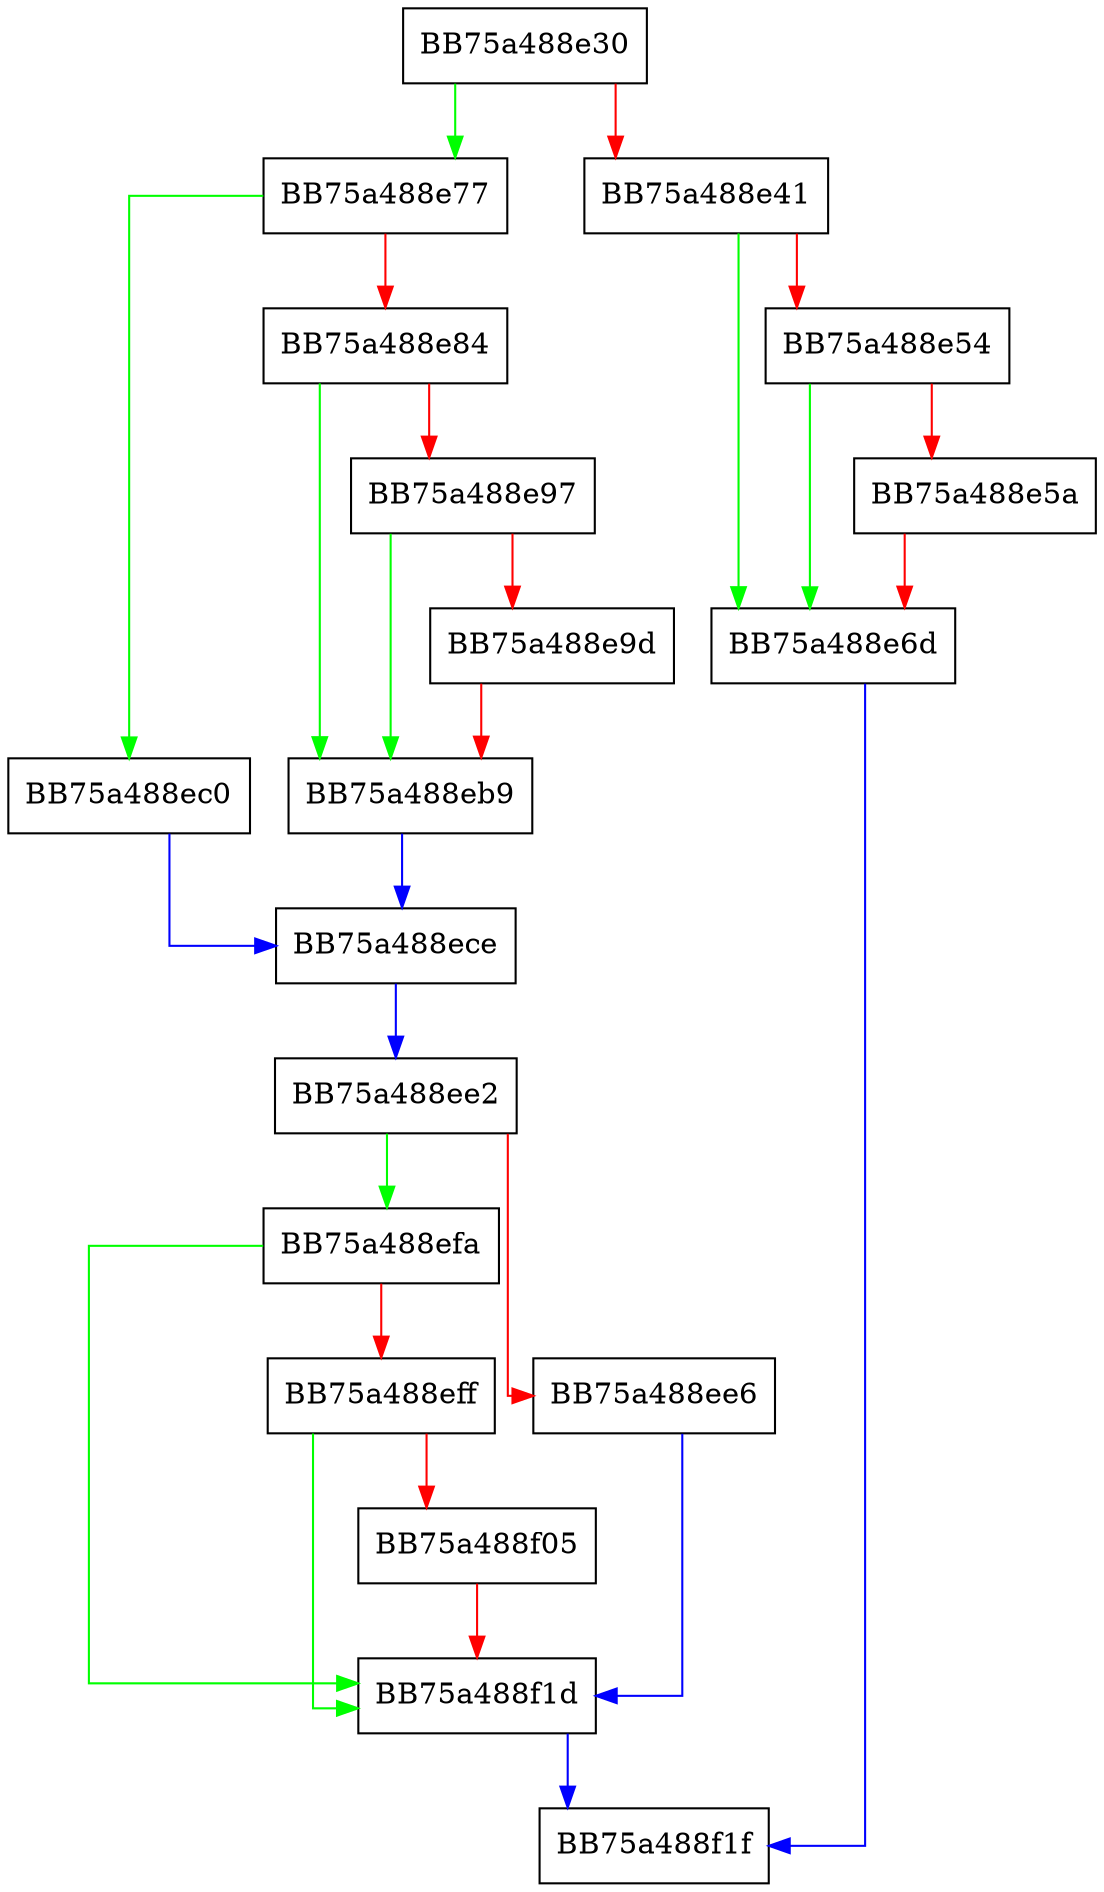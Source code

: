 digraph GetOptionalHeader {
  node [shape="box"];
  graph [splines=ortho];
  BB75a488e30 -> BB75a488e77 [color="green"];
  BB75a488e30 -> BB75a488e41 [color="red"];
  BB75a488e41 -> BB75a488e6d [color="green"];
  BB75a488e41 -> BB75a488e54 [color="red"];
  BB75a488e54 -> BB75a488e6d [color="green"];
  BB75a488e54 -> BB75a488e5a [color="red"];
  BB75a488e5a -> BB75a488e6d [color="red"];
  BB75a488e6d -> BB75a488f1f [color="blue"];
  BB75a488e77 -> BB75a488ec0 [color="green"];
  BB75a488e77 -> BB75a488e84 [color="red"];
  BB75a488e84 -> BB75a488eb9 [color="green"];
  BB75a488e84 -> BB75a488e97 [color="red"];
  BB75a488e97 -> BB75a488eb9 [color="green"];
  BB75a488e97 -> BB75a488e9d [color="red"];
  BB75a488e9d -> BB75a488eb9 [color="red"];
  BB75a488eb9 -> BB75a488ece [color="blue"];
  BB75a488ec0 -> BB75a488ece [color="blue"];
  BB75a488ece -> BB75a488ee2 [color="blue"];
  BB75a488ee2 -> BB75a488efa [color="green"];
  BB75a488ee2 -> BB75a488ee6 [color="red"];
  BB75a488ee6 -> BB75a488f1d [color="blue"];
  BB75a488efa -> BB75a488f1d [color="green"];
  BB75a488efa -> BB75a488eff [color="red"];
  BB75a488eff -> BB75a488f1d [color="green"];
  BB75a488eff -> BB75a488f05 [color="red"];
  BB75a488f05 -> BB75a488f1d [color="red"];
  BB75a488f1d -> BB75a488f1f [color="blue"];
}